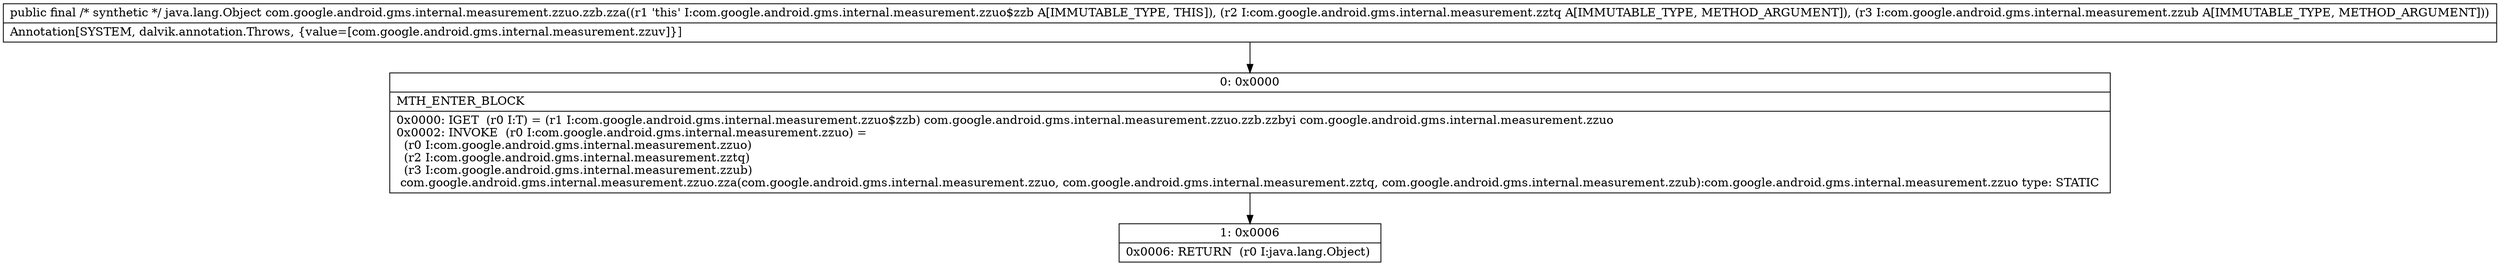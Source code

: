 digraph "CFG forcom.google.android.gms.internal.measurement.zzuo.zzb.zza(Lcom\/google\/android\/gms\/internal\/measurement\/zztq;Lcom\/google\/android\/gms\/internal\/measurement\/zzub;)Ljava\/lang\/Object;" {
Node_0 [shape=record,label="{0\:\ 0x0000|MTH_ENTER_BLOCK\l|0x0000: IGET  (r0 I:T) = (r1 I:com.google.android.gms.internal.measurement.zzuo$zzb) com.google.android.gms.internal.measurement.zzuo.zzb.zzbyi com.google.android.gms.internal.measurement.zzuo \l0x0002: INVOKE  (r0 I:com.google.android.gms.internal.measurement.zzuo) = \l  (r0 I:com.google.android.gms.internal.measurement.zzuo)\l  (r2 I:com.google.android.gms.internal.measurement.zztq)\l  (r3 I:com.google.android.gms.internal.measurement.zzub)\l com.google.android.gms.internal.measurement.zzuo.zza(com.google.android.gms.internal.measurement.zzuo, com.google.android.gms.internal.measurement.zztq, com.google.android.gms.internal.measurement.zzub):com.google.android.gms.internal.measurement.zzuo type: STATIC \l}"];
Node_1 [shape=record,label="{1\:\ 0x0006|0x0006: RETURN  (r0 I:java.lang.Object) \l}"];
MethodNode[shape=record,label="{public final \/* synthetic *\/ java.lang.Object com.google.android.gms.internal.measurement.zzuo.zzb.zza((r1 'this' I:com.google.android.gms.internal.measurement.zzuo$zzb A[IMMUTABLE_TYPE, THIS]), (r2 I:com.google.android.gms.internal.measurement.zztq A[IMMUTABLE_TYPE, METHOD_ARGUMENT]), (r3 I:com.google.android.gms.internal.measurement.zzub A[IMMUTABLE_TYPE, METHOD_ARGUMENT]))  | Annotation[SYSTEM, dalvik.annotation.Throws, \{value=[com.google.android.gms.internal.measurement.zzuv]\}]\l}"];
MethodNode -> Node_0;
Node_0 -> Node_1;
}

